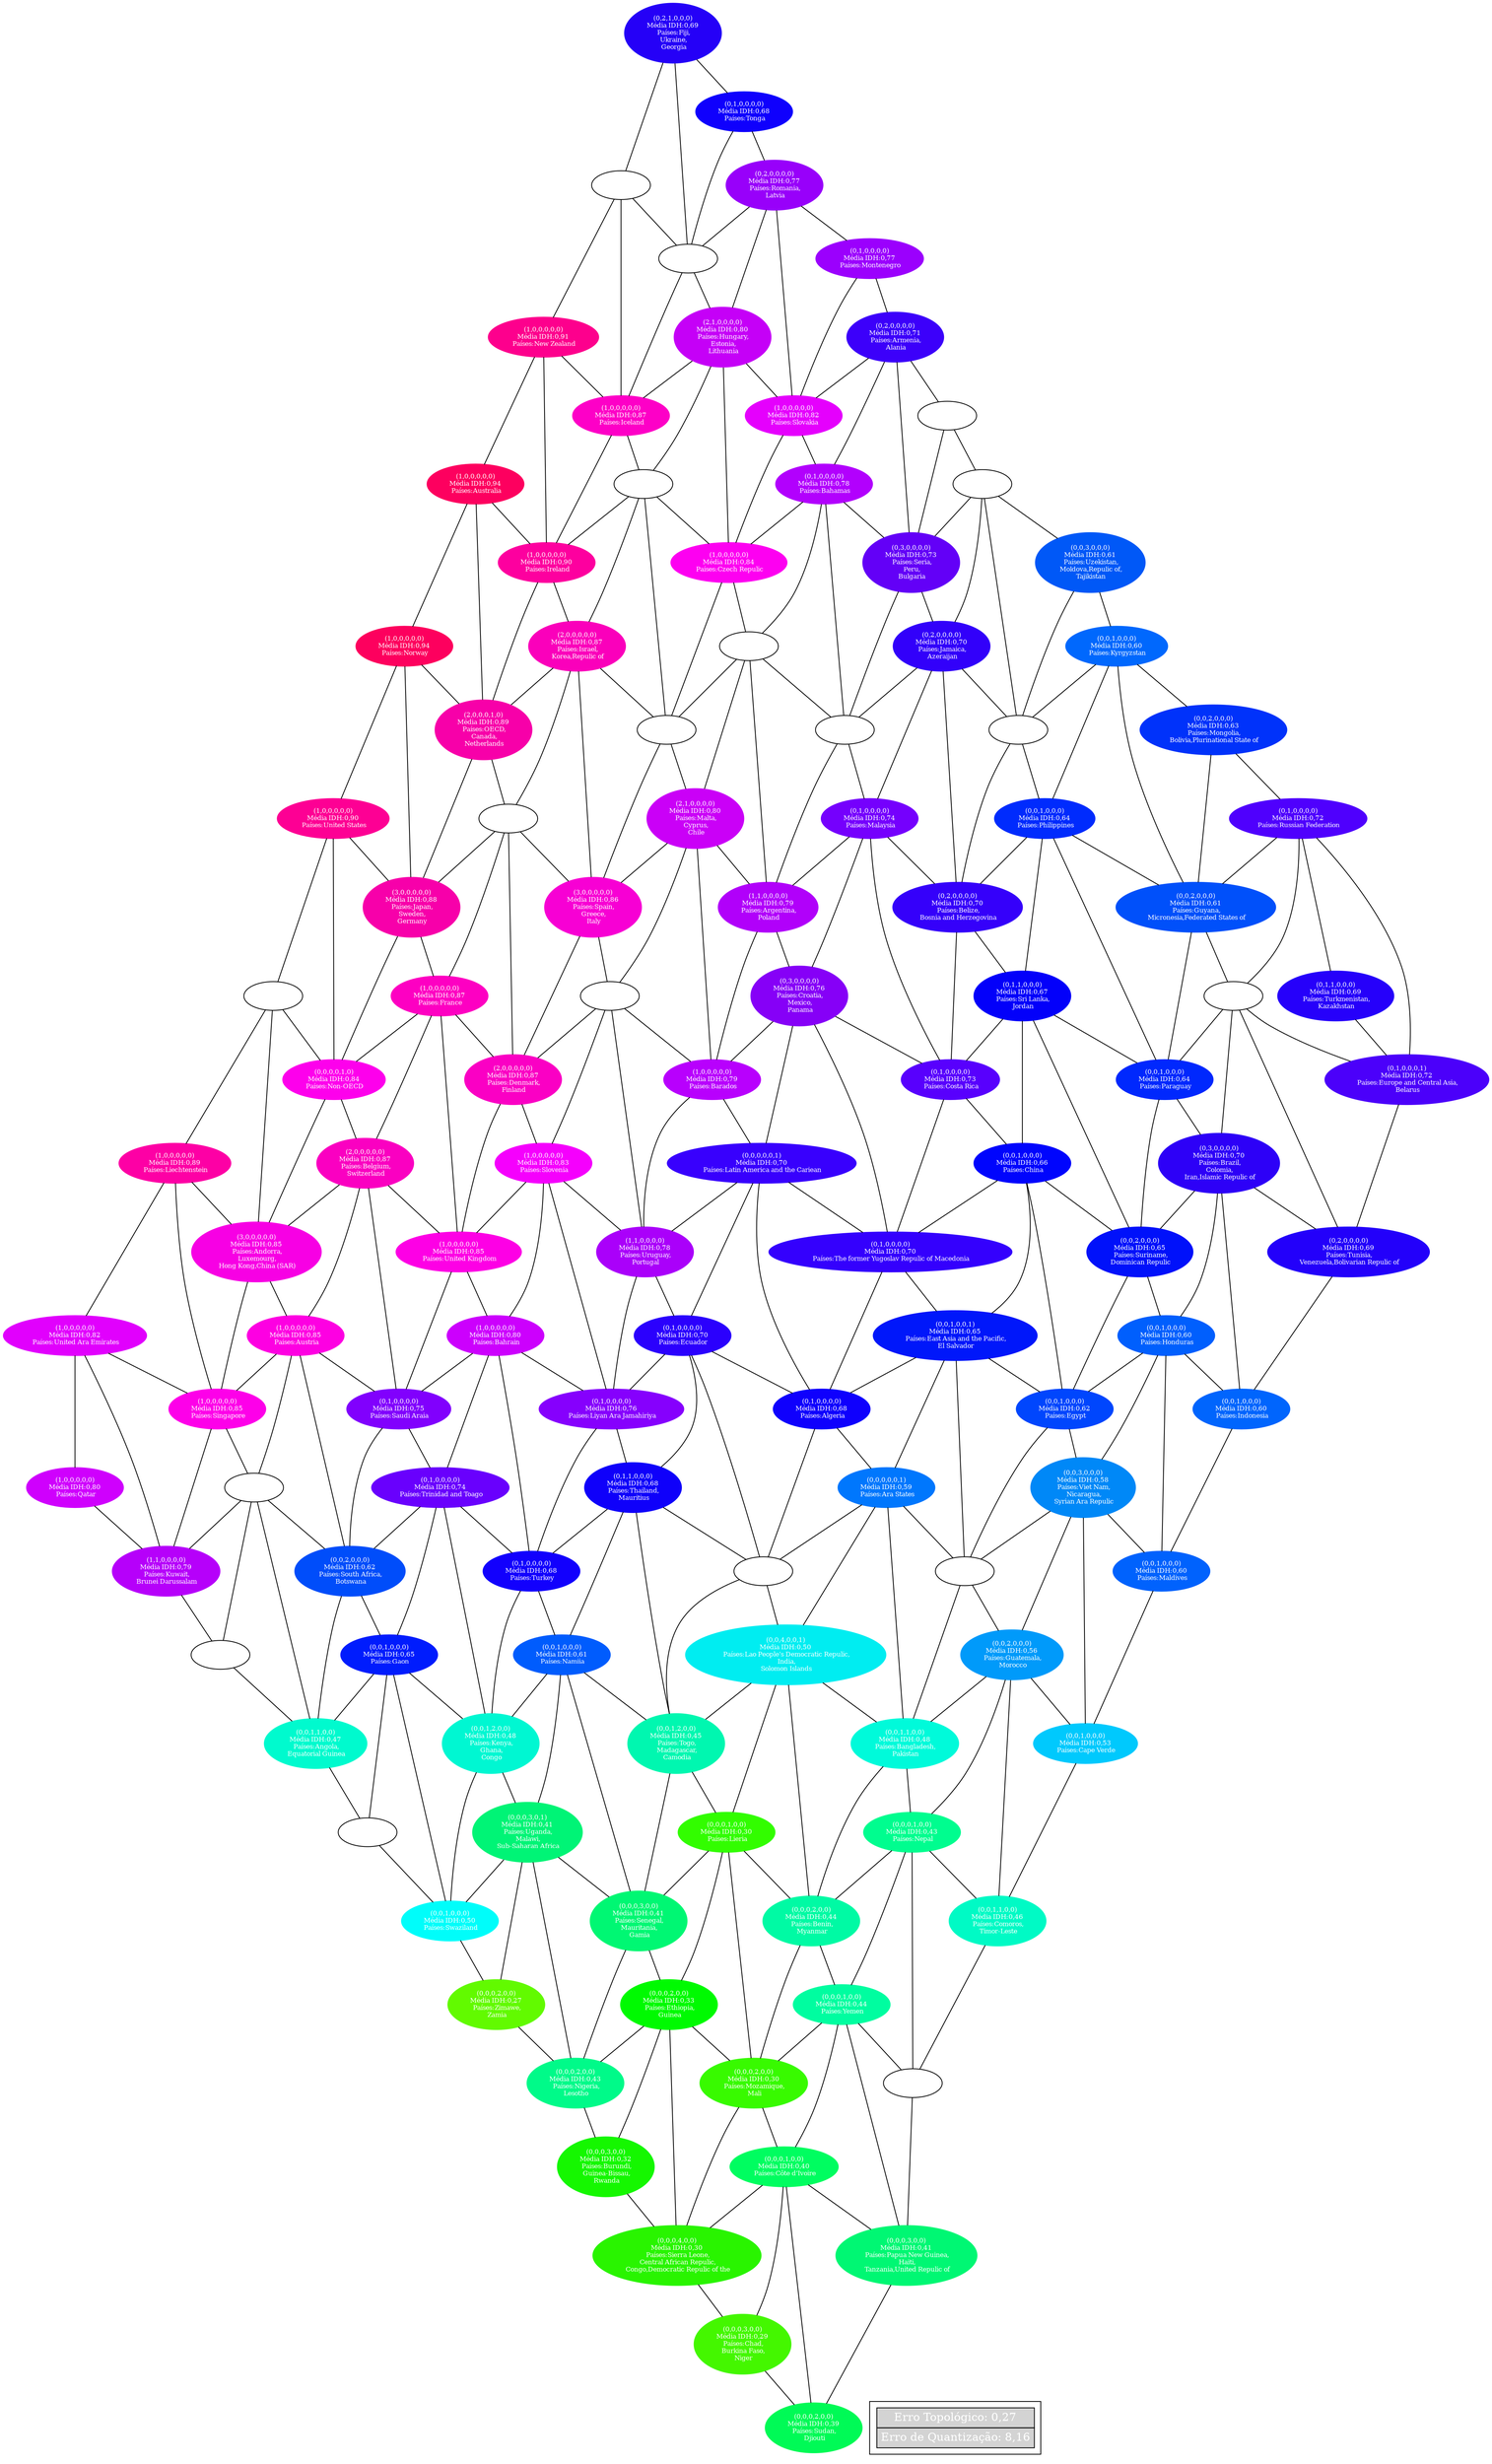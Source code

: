 //ErroQ:8,158926 MedidaF:0,516348 ErroT:0,271186
 /* -- Parâmetros --
Viz:6
r:10
s:12
quantIteracoes:1000
seed:1456338745124
Arquivo de cores:idh2010.cores */
graph {
node [style=filled, fontcolor=white];
rankdir="BT";

"0,0"[fontsize=8,label="(0,0,0,2,0,0)\n Média IDH:0,39 \n Países:Sudan,\n Djiouti",color="0.391 1 0.978 "];
"0,1"[fontsize=8,label="(0,0,0,3,0,0)\n Média IDH:0,29 \n Países:Chad,\n Burkina Faso,\n Niger",color="0.287 1 0.966 "];
"0,2"[fontsize=8,label="(0,0,0,4,0,0)\n Média IDH:0,30 \n Países:Sierra Leone,\n Central African Repulic,\n Congo,Democratic Repulic of the",color="0.305 1 0.955 "];
"0,3"[fontsize=8,label="(0,0,0,3,0,0)\n Média IDH:0,32 \n Países:Burundi,\n Guinea-Bissau,\n Rwanda",color="0.319 1 0.966 "];
"0,4"[fontsize=8,label="(0,0,0,2,0,0)\n Média IDH:0,43 \n Países:Nigeria,\n Lesotho",color="0.425 1 0.978 "];
"0,5"[fontsize=8,label="(0,0,0,2,0,0)\n Média IDH:0,27 \n Países:Zimawe,\n Zamia",color="0.268 1 0.978 "];
"0,6"[fontsize=8,label="(0,0,1,0,0,0)\n Média IDH:0,50 \n Países:Swaziland",color="0.498 1 0.989 "];
"0,7"[fontsize=8,label="(0,0,0,0,0,0)",fillcolor="0 0 100 "];
"0,8"[fontsize=8,label="(0,0,1,1,0,0)\n Média IDH:0,47 \n Países:Angola,\n Equatorial Guinea",color="0.471 1 0.978 "];
"0,9"[fontsize=8,label="(0,0,0,0,0,0)",fillcolor="0 0 100 "];
"0,10"[fontsize=8,label="(1,1,0,0,0,0)\n Média IDH:0,79 \n Países:Kuwait,\n Brunei Darussalam",color="0.788 1 0.978 "];
"0,11"[fontsize=8,label="(1,0,0,0,0,0)\n Média IDH:0,80 \n Países:Qatar",color="0.803 1 0.989 "];
"1,0"[fontsize=8,label="(0,0,0,3,0,0)\n Média IDH:0,41 \n Países:Papua New Guinea,\n Haiti,\n Tanzania,United Repulic of",color="0.411 1 0.966 "];
"1,1"[fontsize=8,label="(0,0,0,1,0,0)\n Média IDH:0,40 \n Países:Côte d’Ivoire",color="0.397 1 0.989 "];
"1,2"[fontsize=8,label="(0,0,0,2,0,0)\n Média IDH:0,30 \n Países:Mozamique,\n Mali",color="0.296 1 0.978 "];
"1,3"[fontsize=8,label="(0,0,0,2,0,0)\n Média IDH:0,33 \n Países:Ethiopia,\n Guinea",color="0.334 1 0.978 "];
"1,4"[fontsize=8,label="(0,0,0,3,0,0)\n Média IDH:0,41 \n Países:Senegal,\n Mauritania,\n Gamia",color="0.411 1 0.966 "];
"1,5"[fontsize=8,label="(0,0,0,3,0,1)\n Média IDH:0,41 \n Países:Uganda,\n Malawi,\n Sub-Saharan Africa",color="0.414 1 0.955 "];
"1,6"[fontsize=8,label="(0,0,1,2,0,0)\n Média IDH:0,48 \n Países:Kenya,\n Ghana,\n Congo",color="0.475 1 0.966 "];
"1,7"[fontsize=8,label="(0,0,1,0,0,0)\n Média IDH:0,65 \n Países:Gaon",color="0.648 1 0.989 "];
"1,8"[fontsize=8,label="(0,0,2,0,0,0)\n Média IDH:0,62 \n Países:South Africa,\n Botswana",color="0.615 1 0.978 "];
"1,9"[fontsize=8,label="(0,0,0,0,0,0)",fillcolor="0 0 100 "];
"1,10"[fontsize=8,label="(1,0,0,0,0,0)\n Média IDH:0,85 \n Países:Singapore",color="0.846 1 0.989 "];
"1,11"[fontsize=8,label="(1,0,0,0,0,0)\n Média IDH:0,82 \n Países:United Ara Emirates",color="0.815 1 0.989 "];
"2,0"[fontsize=8,label="(0,0,0,0,0,0)",fillcolor="0 0 100 "];
"2,1"[fontsize=8,label="(0,0,0,1,0,0)\n Média IDH:0,44 \n Países:Yemen",color="0.439 1 0.989 "];
"2,2"[fontsize=8,label="(0,0,0,2,0,0)\n Média IDH:0,44 \n Países:Benin,\n Myanmar",color="0.443 1 0.978 "];
"2,3"[fontsize=8,label="(0,0,0,1,0,0)\n Média IDH:0,30 \n Países:Lieria",color="0.3 1 0.989 "];
"2,4"[fontsize=8,label="(0,0,1,2,0,0)\n Média IDH:0,45 \n Países:Togo,\n Madagascar,\n Camodia",color="0.452 1 0.966 "];
"2,5"[fontsize=8,label="(0,0,1,0,0,0)\n Média IDH:0,61 \n Países:Namiia",color="0.606 1 0.989 "];
"2,6"[fontsize=8,label="(0,1,0,0,0,0)\n Média IDH:0,68 \n Países:Turkey",color="0.679 1 0.989 "];
"2,7"[fontsize=8,label="(0,1,0,0,0,0)\n Média IDH:0,74 \n Países:Trinidad and Toago",color="0.736 1 0.989 "];
"2,8"[fontsize=8,label="(0,1,0,0,0,0)\n Média IDH:0,75 \n Países:Saudi Araia",color="0.752 1 0.989 "];
"2,9"[fontsize=8,label="(1,0,0,0,0,0)\n Média IDH:0,85 \n Países:Austria",color="0.851 1 0.989 "];
"2,10"[fontsize=8,label="(3,0,0,0,0,0)\n Média IDH:0,85 \n Países:Andorra,\n Luxemourg,\n Hong Kong,China (SAR)",color="0.846 1 0.966 "];
"2,11"[fontsize=8,label="(1,0,0,0,0,0)\n Média IDH:0,89 \n Países:Liechtenstein",color="0.891 1 0.989 "];
"3,0"[fontsize=8,label="(0,0,1,1,0,0)\n Média IDH:0,46 \n Países:Comoros,\n Timor-Leste",color="0.465 1 0.978 "];
"3,1"[fontsize=8,label="(0,0,0,1,0,0)\n Média IDH:0,43 \n Países:Nepal",color="0.428 1 0.989 "];
"3,2"[fontsize=8,label="(0,0,1,1,0,0)\n Média IDH:0,48 \n Países:Bangladesh,\n Pakistan",color="0.479 1 0.978 "];
"3,3"[fontsize=8,label="(0,0,4,0,0,1)\n Média IDH:0,50 \n Países:Lao People’s Democratic Repulic,\n India,\n Solomon Islands",color="0.503 1 0.944 "];
"3,4"[fontsize=8,label="(0,0,0,0,0,0)",fillcolor="0 0 100 "];
"3,5"[fontsize=8,label="(0,1,1,0,0,0)\n Média IDH:0,68 \n Países:Thailand,\n Mauritius",color="0.677 1 0.978 "];
"3,6"[fontsize=8,label="(0,1,0,0,0,0)\n Média IDH:0,76 \n Países:Liyan Ara Jamahiriya",color="0.755 1 0.989 "];
"3,7"[fontsize=8,label="(1,0,0,0,0,0)\n Média IDH:0,80 \n Países:Bahrain",color="0.801 1 0.989 "];
"3,8"[fontsize=8,label="(1,0,0,0,0,0)\n Média IDH:0,85 \n Países:United Kingdom",color="0.849 1 0.989 "];
"3,9"[fontsize=8,label="(2,0,0,0,0,0)\n Média IDH:0,87 \n Países:Belgium,\n Switzerland",color="0.871 1 0.978 "];
"3,10"[fontsize=8,label="(0,0,0,0,1,0)\n Média IDH:0,84 \n Países:Non-OECD",color="0.844 1 0.989 "];
"3,11"[fontsize=8,label="(0,0,0,0,0,0)",fillcolor="0 0 100 "];
"4,0"[fontsize=8,label="(0,0,1,0,0,0)\n Média IDH:0,53 \n Países:Cape Verde",color="0.534 1 0.989 "];
"4,1"[fontsize=8,label="(0,0,2,0,0,0)\n Média IDH:0,56 \n Países:Guatemala,\n Morocco",color="0.564 1 0.978 "];
"4,2"[fontsize=8,label="(0,0,0,0,0,0)",fillcolor="0 0 100 "];
"4,3"[fontsize=8,label="(0,0,0,0,0,1)\n Média IDH:0,59 \n Países:Ara States",color="0.588 1 0.989 "];
"4,4"[fontsize=8,label="(0,1,0,0,0,0)\n Média IDH:0,68 \n Países:Algeria",color="0.677 1 0.989 "];
"4,5"[fontsize=8,label="(0,1,0,0,0,0)\n Média IDH:0,70 \n Países:Ecuador",color="0.695 1 0.989 "];
"4,6"[fontsize=8,label="(1,1,0,0,0,0)\n Média IDH:0,78 \n Países:Uruguay,\n Portugal",color="0.78 1 0.978 "];
"4,7"[fontsize=8,label="(1,0,0,0,0,0)\n Média IDH:0,83 \n Países:Slovenia",color="0.828 1 0.989 "];
"4,8"[fontsize=8,label="(2,0,0,0,0,0)\n Média IDH:0,87 \n Países:Denmark,\n Finland",color="0.869 1 0.978 "];
"4,9"[fontsize=8,label="(1,0,0,0,0,0)\n Média IDH:0,87 \n Países:France",color="0.872 1 0.989 "];
"4,10"[fontsize=8,label="(3,0,0,0,0,0)\n Média IDH:0,88 \n Países:Japan,\n Sweden,\n Germany",color="0.885 1 0.966 "];
"4,11"[fontsize=8,label="(1,0,0,0,0,0)\n Média IDH:0,90 \n Países:United States",color="0.902 1 0.989 "];
"5,0"[fontsize=8,label="(0,0,1,0,0,0)\n Média IDH:0,60 \n Países:Maldives",color="0.602 1 0.989 "];
"5,1"[fontsize=8,label="(0,0,3,0,0,0)\n Média IDH:0,58 \n Países:Viet Nam,\n Nicaragua,\n Syrian Ara Repulic",color="0.575 1 0.966 "];
"5,2"[fontsize=8,label="(0,0,1,0,0,0)\n Média IDH:0,62 \n Países:Egypt",color="0.62 1 0.989 "];
"5,3"[fontsize=8,label="(0,0,1,0,0,1)\n Média IDH:0,65 \n Países:East Asia and the Pacific,\n El Salvador",color="0.651 1 0.978 "];
"5,4"[fontsize=8,label="(0,1,0,0,0,0)\n Média IDH:0,70 \n Países:The former Yugoslav Repulic of Macedonia",color="0.701 1 0.989 "];
"5,5"[fontsize=8,label="(0,0,0,0,0,1)\n Média IDH:0,70 \n Países:Latin America and the Cariean",color="0.704 1 0.989 "];
"5,6"[fontsize=8,label="(1,0,0,0,0,0)\n Média IDH:0,79 \n Países:Barados",color="0.788 1 0.989 "];
"5,7"[fontsize=8,label="(0,0,0,0,0,0)",fillcolor="0 0 100 "];
"5,8"[fontsize=8,label="(3,0,0,0,0,0)\n Média IDH:0,86 \n Países:Spain,\n Greece,\n Italy",color="0.857 1 0.966 "];
"5,9"[fontsize=8,label="(0,0,0,0,0,0)",fillcolor="0 0 100 "];
"5,10"[fontsize=8,label="(2,0,0,0,1,0)\n Média IDH:0,89 \n Países:OECD,\n Canada,\n Netherlands",color="0.886 1 0.966 "];
"5,11"[fontsize=8,label="(1,0,0,0,0,0)\n Média IDH:0,94 \n Países:Norway",color="0.938 1 0.989 "];
"6,0"[fontsize=8,label="(0,0,1,0,0,0)\n Média IDH:0,60 \n Países:Indonesia",color="0.6 1 0.989 "];
"6,1"[fontsize=8,label="(0,0,1,0,0,0)\n Média IDH:0,60 \n Países:Honduras",color="0.604 1 0.989 "];
"6,2"[fontsize=8,label="(0,0,2,0,0,0)\n Média IDH:0,65 \n Países:Suriname,\n Dominican Repulic",color="0.655 1 0.978 "];
"6,3"[fontsize=8,label="(0,0,1,0,0,0)\n Média IDH:0,66 \n Países:China",color="0.663 1 0.989 "];
"6,4"[fontsize=8,label="(0,1,0,0,0,0)\n Média IDH:0,73 \n Países:Costa Rica",color="0.725 1 0.989 "];
"6,5"[fontsize=8,label="(0,3,0,0,0,0)\n Média IDH:0,76 \n Países:Croatia,\n Mexico,\n Panama",color="0.757 1 0.966 "];
"6,6"[fontsize=8,label="(1,1,0,0,0,0)\n Média IDH:0,79 \n Países:Argentina,\n Poland",color="0.785 1 0.978 "];
"6,7"[fontsize=8,label="(2,1,0,0,0,0)\n Média IDH:0,80 \n Países:Malta,\n Cyprus,\n Chile",color="0.803 1 0.966 "];
"6,8"[fontsize=8,label="(0,0,0,0,0,0)",fillcolor="0 0 100 "];
"6,9"[fontsize=8,label="(2,0,0,0,0,0)\n Média IDH:0,87 \n Países:Israel,\n Korea,Repulic of",color="0.875 1 0.978 "];
"6,10"[fontsize=8,label="(1,0,0,0,0,0)\n Média IDH:0,90 \n Países:Ireland",color="0.895 1 0.989 "];
"6,11"[fontsize=8,label="(1,0,0,0,0,0)\n Média IDH:0,94 \n Países:Australia",color="0.937 1 0.989 "];
"7,0"[fontsize=8,label="(0,2,0,0,0,0)\n Média IDH:0,69 \n Países:Tunisia,\n Venezuela,Bolivarian Repulic of",color="0.69 1 0.978 "];
"7,1"[fontsize=8,label="(0,3,0,0,0,0)\n Média IDH:0,70 \n Países:Brazil,\n Colomia,\n Iran,Islamic Repulic of",color="0.697 1 0.966 "];
"7,2"[fontsize=8,label="(0,0,1,0,0,0)\n Média IDH:0,64 \n Países:Paraguay",color="0.64 1 0.989 "];
"7,3"[fontsize=8,label="(0,1,1,0,0,0)\n Média IDH:0,67 \n Países:Sri Lanka,\n Jordan",color="0.669 1 0.978 "];
"7,4"[fontsize=8,label="(0,2,0,0,0,0)\n Média IDH:0,70 \n Países:Belize,\n Bosnia and Herzegovina",color="0.702 1 0.978 "];
"7,5"[fontsize=8,label="(0,1,0,0,0,0)\n Média IDH:0,74 \n Países:Malaysia",color="0.744 1 0.989 "];
"7,6"[fontsize=8,label="(0,0,0,0,0,0)",fillcolor="0 0 100 "];
"7,7"[fontsize=8,label="(0,0,0,0,0,0)",fillcolor="0 0 100 "];
"7,8"[fontsize=8,label="(1,0,0,0,0,0)\n Média IDH:0,84 \n Países:Czech Repulic",color="0.841 1 0.989 "];
"7,9"[fontsize=8,label="(0,0,0,0,0,0)",fillcolor="0 0 100 "];
"7,10"[fontsize=8,label="(1,0,0,0,0,0)\n Média IDH:0,87 \n Países:Iceland",color="0.869 1 0.989 "];
"7,11"[fontsize=8,label="(1,0,0,0,0,0)\n Média IDH:0,91 \n Países:New Zealand",color="0.907 1 0.989 "];
"8,0"[fontsize=8,label="(0,1,0,0,0,1)\n Média IDH:0,72 \n Países:Europe and Central Asia,\n Belarus",color="0.717 1 0.978 "];
"8,1"[fontsize=8,label="(0,0,0,0,0,0)",fillcolor="0 0 100 "];
"8,2"[fontsize=8,label="(0,0,2,0,0,0)\n Média IDH:0,61 \n Países:Guyana,\n Micronesia,Federated States of",color="0.613 1 0.978 "];
"8,3"[fontsize=8,label="(0,0,1,0,0,0)\n Média IDH:0,64 \n Países:Philippines",color="0.638 1 0.989 "];
"8,4"[fontsize=8,label="(0,0,0,0,0,0)",fillcolor="0 0 100 "];
"8,5"[fontsize=8,label="(0,2,0,0,0,0)\n Média IDH:0,70 \n Países:Jamaica,\n Azeraijan",color="0.7 1 0.978 "];
"8,6"[fontsize=8,label="(0,3,0,0,0,0)\n Média IDH:0,73 \n Países:Seria,\n Peru,\n Bulgaria",color="0.734 1 0.966 "];
"8,7"[fontsize=8,label="(0,1,0,0,0,0)\n Média IDH:0,78 \n Países:Bahamas",color="0.784 1 0.989 "];
"8,8"[fontsize=8,label="(1,0,0,0,0,0)\n Média IDH:0,82 \n Países:Slovakia",color="0.818 1 0.989 "];
"8,9"[fontsize=8,label="(2,1,0,0,0,0)\n Média IDH:0,80 \n Países:Hungary,\n Estonia,\n Lithuania",color="0.8 1 0.966 "];
"8,10"[fontsize=8,label="(0,0,0,0,0,0)",fillcolor="0 0 100 "];
"8,11"[fontsize=8,label="(0,0,0,0,0,0)",fillcolor="0 0 100 "];
"9,0"[fontsize=8,label="(0,1,1,0,0,0)\n Média IDH:0,69 \n Países:Turkmenistan,\n Kazakhstan",color="0.692 1 0.978 "];
"9,1"[fontsize=8,label="(0,1,0,0,0,0)\n Média IDH:0,72 \n Países:Russian Federation",color="0.719 1 0.989 "];
"9,2"[fontsize=8,label="(0,0,2,0,0,0)\n Média IDH:0,63 \n Países:Mongolia,\n Bolivia,Plurinational State of",color="0.633 1 0.978 "];
"9,3"[fontsize=8,label="(0,0,1,0,0,0)\n Média IDH:0,60 \n Países:Kyrgyzstan",color="0.598 1 0.989 "];
"9,4"[fontsize=8,label="(0,0,3,0,0,0)\n Média IDH:0,61 \n Países:Uzekistan,\n Moldova,Repulic of,\n Tajikistan",color="0.607 1 0.966 "];
"9,5"[fontsize=8,label="(0,0,0,0,0,0)",fillcolor="0 0 100 "];
"9,6"[fontsize=8,label="(0,0,0,0,0,0)",fillcolor="0 0 100 "];
"9,7"[fontsize=8,label="(0,2,0,0,0,0)\n Média IDH:0,71 \n Países:Armenia,\n Alania",color="0.707 1 0.978 "];
"9,8"[fontsize=8,label="(0,1,0,0,0,0)\n Média IDH:0,77 \n Países:Montenegro",color="0.769 1 0.989 "];
"9,9"[fontsize=8,label="(0,2,0,0,0,0)\n Média IDH:0,77 \n Países:Romania,\n Latvia",color="0.768 1 0.978 "];
"9,10"[fontsize=8,label="(0,1,0,0,0,0)\n Média IDH:0,68 \n Países:Tonga",color="0.677 1 0.989 "];
"9,11"[fontsize=8,label="(0,2,1,0,0,0)\n Média IDH:0,69 \n Países:Fiji,\n Ukraine,\n Georgia",color="0.692 1 0.966 "];

"0,0"  -- {"1,0" ; "0,1" ; "1,1" };
"0,1"  -- {"1,1" ; "0,2" ; };
"0,2"  -- {"1,2" ; "0,3" ; "1,1" ; "1,3" ; };
"0,3"  -- {"1,3" ; "0,4" ; };
"0,4"  -- {"1,4" ; "0,5" ; "1,3" ; "1,5" ; };
"0,5"  -- {"1,5" ; "0,6" ; };
"0,6"  -- {"1,6" ; "0,7" ; "1,5" ; "1,7" ; };
"0,7"  -- {"1,7" ; "0,8" ; };
"0,8"  -- {"1,8" ; "0,9" ; "1,7" ; "1,9" ; };
"0,9"  -- {"1,9" ; "0,10" ; };
"0,10"  -- {"1,10" ; "0,11" ; "1,9" ; "1,11" ; };
"0,11"  -- {"1,11" ; };
"1,0"  -- {"2,0" ; "1,1" ; "2,1" ; };
"1,1"  -- {"2,1" ; "1,2" ; };
"1,2"  -- {"2,2" ; "1,3" ; "2,1" ; "2,3" ; };
"1,3"  -- {"2,3" ; "1,4" ; };
"1,4"  -- {"2,4" ; "1,5" ; "2,3" ; "2,5" ; };
"1,5"  -- {"2,5" ; "1,6" ; };
"1,6"  -- {"2,6" ; "1,7" ; "2,5" ; "2,7" ; };
"1,7"  -- {"2,7" ; "1,8" ; };
"1,8"  -- {"2,8" ; "1,9" ; "2,7" ; "2,9" ; };
"1,9"  -- {"2,9" ; "1,10" ; };
"1,10"  -- {"2,10" ; "1,11" ; "2,9" ; "2,11" ; };
"1,11"  -- {"2,11" ; };
"2,0"  -- {"3,0" ; "2,1" ; "3,1" ; };
"2,1"  -- {"3,1" ; "2,2" ; };
"2,2"  -- {"3,2" ; "2,3" ; "3,1" ; "3,3" ; };
"2,3"  -- {"3,3" ; "2,4" ; };
"2,4"  -- {"3,4" ; "2,5" ; "3,3" ; "3,5" ; };
"2,5"  -- {"3,5" ; "2,6" ; };
"2,6"  -- {"3,6" ; "2,7" ; "3,5" ; "3,7" ; };
"2,7"  -- {"3,7" ; "2,8" ; };
"2,8"  -- {"3,8" ; "2,9" ; "3,7" ; "3,9" ; };
"2,9"  -- {"3,9" ; "2,10" ; };
"2,10"  -- {"3,10" ; "2,11" ; "3,9" ; "3,11" ; };
"2,11"  -- {"3,11" ; };
"3,0"  -- {"4,0" ; "3,1" ; "4,1" ; };
"3,1"  -- {"4,1" ; "3,2" ; };
"3,2"  -- {"4,2" ; "3,3" ; "4,1" ; "4,3" ; };
"3,3"  -- {"4,3" ; "3,4" ; };
"3,4"  -- {"4,4" ; "3,5" ; "4,3" ; "4,5" ; };
"3,5"  -- {"4,5" ; "3,6" ; };
"3,6"  -- {"4,6" ; "3,7" ; "4,5" ; "4,7" ; };
"3,7"  -- {"4,7" ; "3,8" ; };
"3,8"  -- {"4,8" ; "3,9" ; "4,7" ; "4,9" ; };
"3,9"  -- {"4,9" ; "3,10" ; };
"3,10"  -- {"4,10" ; "3,11" ; "4,9" ; "4,11" ; };
"3,11"  -- {"4,11" ; };
"4,0"  -- {"5,0" ; "4,1" ; "5,1" ; };
"4,1"  -- {"5,1" ; "4,2" ; };
"4,2"  -- {"5,2" ; "4,3" ; "5,1" ; "5,3" ; };
"4,3"  -- {"5,3" ; "4,4" ; };
"4,4"  -- {"5,4" ; "4,5" ; "5,3" ; "5,5" ; };
"4,5"  -- {"5,5" ; "4,6" ; };
"4,6"  -- {"5,6" ; "4,7" ; "5,5" ; "5,7" ; };
"4,7"  -- {"5,7" ; "4,8" ; };
"4,8"  -- {"5,8" ; "4,9" ; "5,7" ; "5,9" ; };
"4,9"  -- {"5,9" ; "4,10" ; };
"4,10"  -- {"5,10" ; "4,11" ; "5,9" ; "5,11" ; };
"4,11"  -- {"5,11" ; };
"5,0"  -- {"6,0" ; "5,1" ; "6,1" ; };
"5,1"  -- {"6,1" ; "5,2" ; };
"5,2"  -- {"6,2" ; "5,3" ; "6,1" ; "6,3" ; };
"5,3"  -- {"6,3" ; "5,4" ; };
"5,4"  -- {"6,4" ; "5,5" ; "6,3" ; "6,5" ; };
"5,5"  -- {"6,5" ; "5,6" ; };
"5,6"  -- {"6,6" ; "5,7" ; "6,5" ; "6,7" ; };
"5,7"  -- {"6,7" ; "5,8" ; };
"5,8"  -- {"6,8" ; "5,9" ; "6,7" ; "6,9" ; };
"5,9"  -- {"6,9" ; "5,10" ; };
"5,10"  -- {"6,10" ; "5,11" ; "6,9" ; "6,11" ; };
"5,11"  -- {"6,11" ; };
"6,0"  -- {"7,0" ; "6,1" ; "7,1" ; };
"6,1"  -- {"7,1" ; "6,2" ; };
"6,2"  -- {"7,2" ; "6,3" ; "7,1" ; "7,3" ; };
"6,3"  -- {"7,3" ; "6,4" ; };
"6,4"  -- {"7,4" ; "6,5" ; "7,3" ; "7,5" ; };
"6,5"  -- {"7,5" ; "6,6" ; };
"6,6"  -- {"7,6" ; "6,7" ; "7,5" ; "7,7" ; };
"6,7"  -- {"7,7" ; "6,8" ; };
"6,8"  -- {"7,8" ; "6,9" ; "7,7" ; "7,9" ; };
"6,9"  -- {"7,9" ; "6,10" ; };
"6,10"  -- {"7,10" ; "6,11" ; "7,9" ; "7,11" ; };
"6,11"  -- {"7,11" ; };
"7,0"  -- {"8,0" ; "7,1" ; "8,1" ; };
"7,1"  -- {"8,1" ; "7,2" ; };
"7,2"  -- {"8,2" ; "7,3" ; "8,1" ; "8,3" ; };
"7,3"  -- {"8,3" ; "7,4" ; };
"7,4"  -- {"8,4" ; "7,5" ; "8,3" ; "8,5" ; };
"7,5"  -- {"8,5" ; "7,6" ; };
"7,6"  -- {"8,6" ; "7,7" ; "8,5" ; "8,7" ; };
"7,7"  -- {"8,7" ; "7,8" ; };
"7,8"  -- {"8,8" ; "7,9" ; "8,7" ; "8,9" ; };
"7,9"  -- {"8,9" ; "7,10" ; };
"7,10"  -- {"8,10" ; "7,11" ; "8,9" ; "8,11" ; };
"7,11"  -- {"8,11" ; };
"8,0"  -- {"9,0" ; "8,1" ; "9,1" ; };
"8,1"  -- {"9,1" ; "8,2" ; };
"8,2"  -- {"9,2" ; "8,3" ; "9,1" ; "9,3" ; };
"8,3"  -- {"9,3" ; "8,4" ; };
"8,4"  -- {"9,4" ; "8,5" ; "9,3" ; "9,5" ; };
"8,5"  -- {"9,5" ; "8,6" ; };
"8,6"  -- {"9,6" ; "8,7" ; "9,5" ; "9,7" ; };
"8,7"  -- {"9,7" ; "8,8" ; };
"8,8"  -- {"9,8" ; "8,9" ; "9,7" ; "9,9" ; };
"8,9"  -- {"9,9" ; "8,10" ; };
"8,10"  -- {"9,10" ; "8,11" ; "9,9" ; "9,11" ; };
"8,11"  -- {"9,11" ; };
"9,0"  -- {"9,1" ; };
"9,1"  -- {"9,2" ; };
"9,2"  -- {"9,3" ; };
"9,3"  -- {"9,4" ; };
"9,4"  -- {"9,5" ; };
"9,5"  -- {"9,6" ; };
"9,6"  -- {"9,7" ; };
"9,7"  -- {"9,8" ; };
"9,8"  -- {"9,9" ; };
"9,9"  -- {"9,10" ; };
"9,10"  -- {"9,11" ; };


subgraph cluster_1 {
label="";
rank = sink;
Legend [shape=none, margin=0, label=<
<TABLE ALIGN="LEFT" BORDER="0" CELLBORDER="1" CELLSPACING="0" CELLPADDING="4">
<TR>
<TD>Erro Topológico: 0,27</TD>
</TR>
<TR>
<TD>Erro de Quantização: 8,16</TD>
</TR>
</TABLE>
>];
}
}
